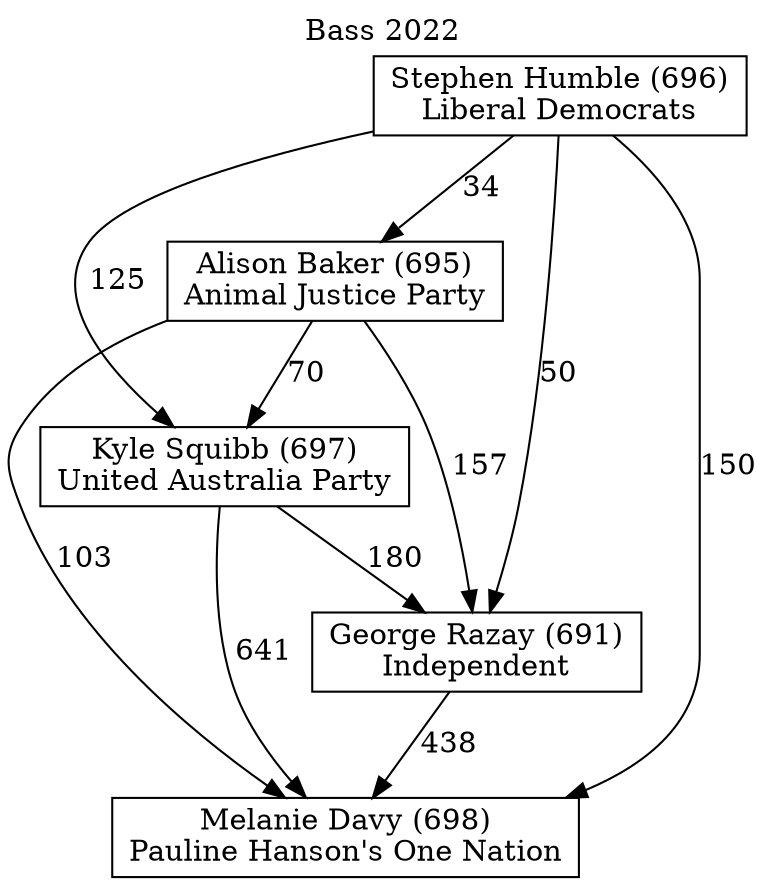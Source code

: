 // House preference flow
digraph "Melanie Davy (698)_Bass_2022" {
	graph [label="Bass 2022" labelloc=t mclimit=10]
	node [shape=box]
	"Melanie Davy (698)" [label="Melanie Davy (698)
Pauline Hanson's One Nation"]
	"Kyle Squibb (697)" [label="Kyle Squibb (697)
United Australia Party"]
	"Alison Baker (695)" [label="Alison Baker (695)
Animal Justice Party"]
	"George Razay (691)" [label="George Razay (691)
Independent"]
	"Stephen Humble (696)" [label="Stephen Humble (696)
Liberal Democrats"]
	"Alison Baker (695)" -> "George Razay (691)" [label=157]
	"Alison Baker (695)" -> "Kyle Squibb (697)" [label=70]
	"Stephen Humble (696)" -> "George Razay (691)" [label=50]
	"George Razay (691)" -> "Melanie Davy (698)" [label=438]
	"Stephen Humble (696)" -> "Kyle Squibb (697)" [label=125]
	"Alison Baker (695)" -> "Melanie Davy (698)" [label=103]
	"Kyle Squibb (697)" -> "George Razay (691)" [label=180]
	"Stephen Humble (696)" -> "Melanie Davy (698)" [label=150]
	"Kyle Squibb (697)" -> "Melanie Davy (698)" [label=641]
	"Stephen Humble (696)" -> "Alison Baker (695)" [label=34]
}
